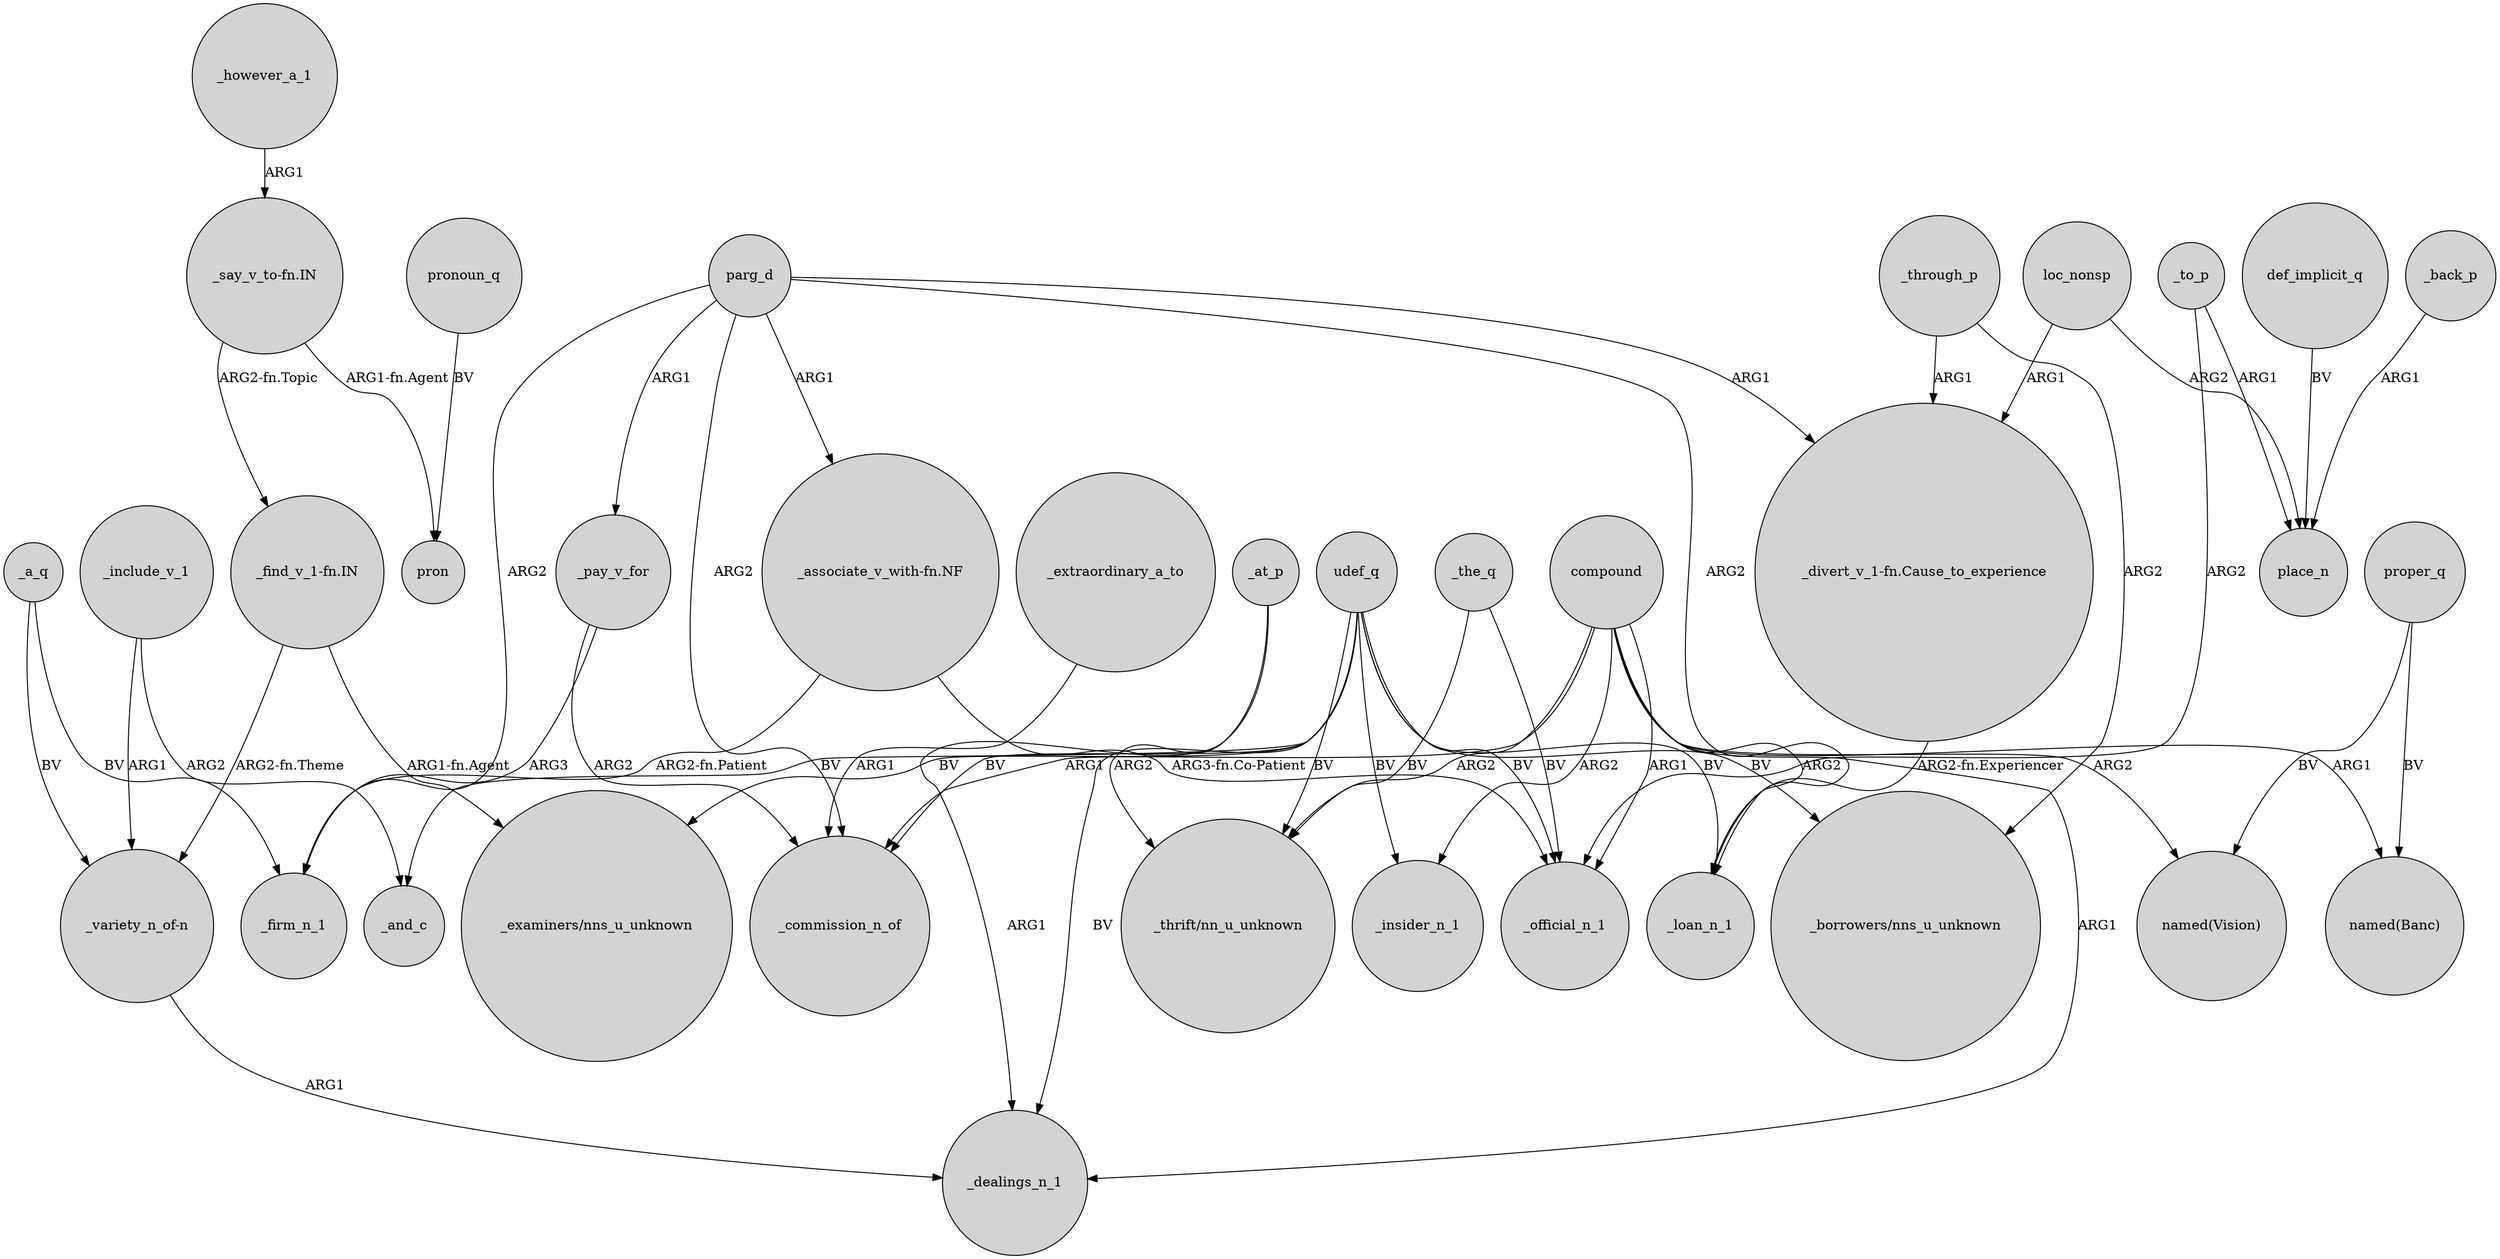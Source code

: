 digraph {
	node [shape=circle style=filled]
	_include_v_1 -> _and_c [label=ARG2]
	"_find_v_1-fn.IN" -> "_examiners/nns_u_unknown" [label="ARG1-fn.Agent"]
	parg_d -> _loan_n_1 [label=ARG2]
	compound -> "_thrift/nn_u_unknown" [label=ARG2]
	proper_q -> "named(Banc)" [label=BV]
	udef_q -> "_borrowers/nns_u_unknown" [label=BV]
	parg_d -> _commission_n_of [label=ARG2]
	_the_q -> _official_n_1 [label=BV]
	parg_d -> "_associate_v_with-fn.NF" [label=ARG1]
	udef_q -> "_examiners/nns_u_unknown" [label=BV]
	"_variety_n_of-n" -> _dealings_n_1 [label=ARG1]
	proper_q -> "named(Vision)" [label=BV]
	_a_q -> _firm_n_1 [label=BV]
	_extraordinary_a_to -> _commission_n_of [label=ARG1]
	_pay_v_for -> _commission_n_of [label=ARG2]
	compound -> _insider_n_1 [label=ARG2]
	udef_q -> _insider_n_1 [label=BV]
	def_implicit_q -> place_n [label=BV]
	compound -> "named(Vision)" [label=ARG2]
	_however_a_1 -> "_say_v_to-fn.IN" [label=ARG1]
	"_find_v_1-fn.IN" -> "_variety_n_of-n" [label="ARG2-fn.Theme"]
	"_associate_v_with-fn.NF" -> _official_n_1 [label="ARG3-fn.Co-Patient"]
	compound -> _loan_n_1 [label=ARG2]
	_through_p -> "_divert_v_1-fn.Cause_to_experience" [label=ARG1]
	pronoun_q -> pron [label=BV]
	_a_q -> "_variety_n_of-n" [label=BV]
	_to_p -> _official_n_1 [label=ARG2]
	_pay_v_for -> _firm_n_1 [label=ARG3]
	loc_nonsp -> "_divert_v_1-fn.Cause_to_experience" [label=ARG1]
	udef_q -> _official_n_1 [label=BV]
	udef_q -> "_thrift/nn_u_unknown" [label=BV]
	_the_q -> "_thrift/nn_u_unknown" [label=BV]
	_through_p -> "_borrowers/nns_u_unknown" [label=ARG2]
	_to_p -> place_n [label=ARG1]
	compound -> _commission_n_of [label=ARG1]
	"_say_v_to-fn.IN" -> pron [label="ARG1-fn.Agent"]
	compound -> _dealings_n_1 [label=ARG1]
	"_say_v_to-fn.IN" -> "_find_v_1-fn.IN" [label="ARG2-fn.Topic"]
	udef_q -> _commission_n_of [label=BV]
	_include_v_1 -> "_variety_n_of-n" [label=ARG1]
	compound -> _official_n_1 [label=ARG1]
	"_divert_v_1-fn.Cause_to_experience" -> _loan_n_1 [label="ARG2-fn.Experiencer"]
	loc_nonsp -> place_n [label=ARG2]
	_back_p -> place_n [label=ARG1]
	parg_d -> "_divert_v_1-fn.Cause_to_experience" [label=ARG1]
	compound -> "named(Banc)" [label=ARG1]
	_at_p -> "_thrift/nn_u_unknown" [label=ARG2]
	"_associate_v_with-fn.NF" -> _firm_n_1 [label="ARG2-fn.Patient"]
	udef_q -> _dealings_n_1 [label=BV]
	udef_q -> _and_c [label=BV]
	_at_p -> _dealings_n_1 [label=ARG1]
	parg_d -> _pay_v_for [label=ARG1]
	parg_d -> _firm_n_1 [label=ARG2]
	udef_q -> _loan_n_1 [label=BV]
}
